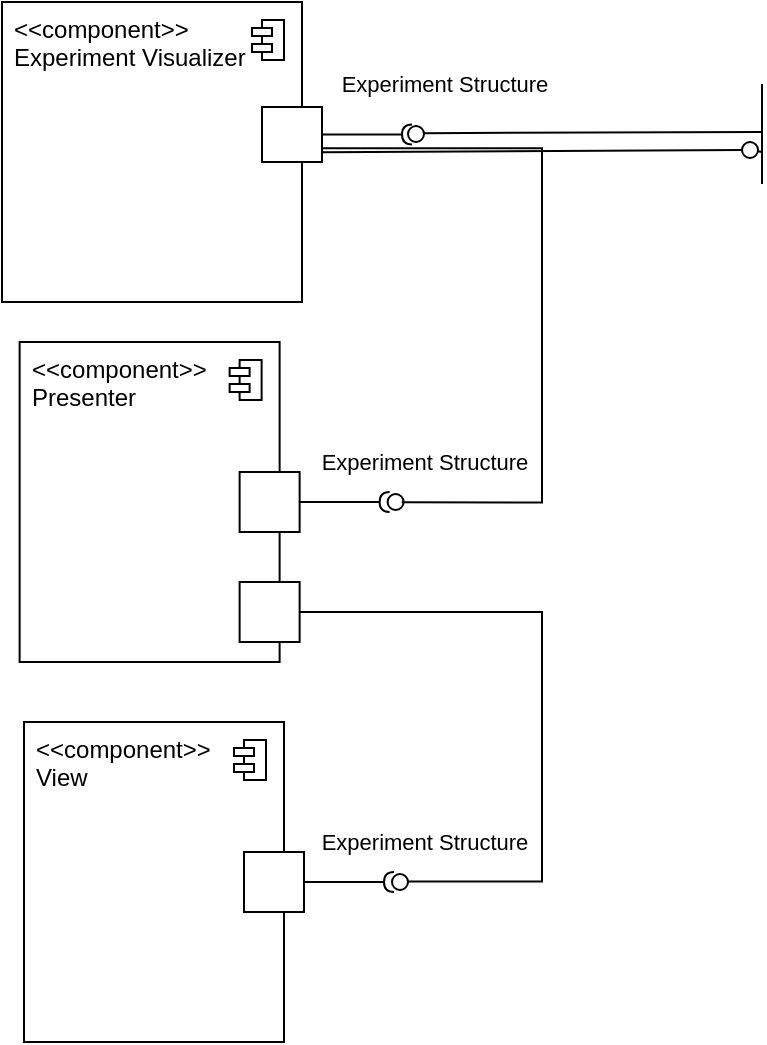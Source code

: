 <mxfile version="25.0.3">
  <diagram name="Page-1" id="0cKnVn1PYtLxyxh_lPfE">
    <mxGraphModel grid="1" page="1" gridSize="10" guides="1" tooltips="1" connect="1" arrows="1" fold="1" pageScale="1" pageWidth="850" pageHeight="1100" math="0" shadow="0">
      <root>
        <mxCell id="0" />
        <mxCell id="1" parent="0" />
        <mxCell id="SOnrV4061b4MXjzR0gde-4" value="&#xa;" style="fontStyle=1;align=center;verticalAlign=top;childLayout=stackLayout;horizontal=1;horizontalStack=0;resizeParent=1;resizeParentMax=0;resizeLast=0;marginBottom=0;container=0;" vertex="1" parent="1">
          <mxGeometry x="-791.19" y="-900" width="130" height="160" as="geometry" />
        </mxCell>
        <mxCell id="SOnrV4061b4MXjzR0gde-5" value="" style="html=1;rounded=0;" vertex="1" parent="1">
          <mxGeometry x="-681.19" y="-835" width="30" height="30" as="geometry" />
        </mxCell>
        <mxCell id="SOnrV4061b4MXjzR0gde-6" value="" style="endArrow=none;html=1;rounded=0;align=center;verticalAlign=top;endFill=0;labelBackgroundColor=none;endSize=2;" edge="1" parent="1" source="SOnrV4061b4MXjzR0gde-5" target="SOnrV4061b4MXjzR0gde-8">
          <mxGeometry relative="1" as="geometry" />
        </mxCell>
        <mxCell id="SOnrV4061b4MXjzR0gde-8" value="" style="shape=requiredInterface;html=1;fontSize=11;align=center;fillColor=none;points=[];aspect=fixed;resizable=0;verticalAlign=bottom;labelPosition=center;verticalLabelPosition=top;flipH=1;" vertex="1" parent="1">
          <mxGeometry x="-611.19" y="-825" width="5" height="10" as="geometry" />
        </mxCell>
        <mxCell id="SOnrV4061b4MXjzR0gde-14" value="&amp;lt;&amp;lt;component&amp;gt;&amp;gt;&lt;div&gt;Presenter&lt;/div&gt;" style="html=1;align=left;spacingLeft=4;verticalAlign=top;strokeColor=none;fillColor=none;whiteSpace=wrap;" vertex="1" parent="1">
          <mxGeometry x="-791.19" y="-900" width="130" height="40" as="geometry" />
        </mxCell>
        <mxCell id="SOnrV4061b4MXjzR0gde-15" value="" style="shape=module;jettyWidth=10;jettyHeight=4;" vertex="1" parent="SOnrV4061b4MXjzR0gde-14">
          <mxGeometry x="1" width="16" height="20" relative="1" as="geometry">
            <mxPoint x="-25" y="9" as="offset" />
          </mxGeometry>
        </mxCell>
        <mxCell id="SOnrV4061b4MXjzR0gde-34" value="" style="ellipse;html=1;fontSize=11;align=center;fillColor=none;points=[];aspect=fixed;resizable=0;verticalAlign=bottom;labelPosition=center;verticalLabelPosition=top;flipH=1;" vertex="1" parent="1">
          <mxGeometry x="-607.19" y="-824" width="8" height="8" as="geometry" />
        </mxCell>
        <mxCell id="SOnrV4061b4MXjzR0gde-57" value="" style="group" connectable="0" vertex="1" parent="1">
          <mxGeometry x="-800" y="-1070" width="209.619" height="150" as="geometry" />
        </mxCell>
        <mxCell id="SOnrV4061b4MXjzR0gde-58" value="&#xa;" style="fontStyle=1;align=center;verticalAlign=top;childLayout=stackLayout;horizontal=1;horizontalStack=0;resizeParent=1;resizeParentMax=0;resizeLast=0;marginBottom=0;container=0;" vertex="1" parent="SOnrV4061b4MXjzR0gde-57">
          <mxGeometry width="150" height="150" as="geometry" />
        </mxCell>
        <mxCell id="SOnrV4061b4MXjzR0gde-59" value="&amp;lt;&amp;lt;component&amp;gt;&amp;gt;&lt;div&gt;Experiment Visualizer&lt;/div&gt;" style="html=1;align=left;spacingLeft=4;verticalAlign=top;strokeColor=none;fillColor=none;whiteSpace=wrap;" vertex="1" parent="SOnrV4061b4MXjzR0gde-57">
          <mxGeometry width="150" height="37.5" as="geometry" />
        </mxCell>
        <mxCell id="SOnrV4061b4MXjzR0gde-60" value="" style="shape=module;jettyWidth=10;jettyHeight=4;" vertex="1" parent="SOnrV4061b4MXjzR0gde-59">
          <mxGeometry x="1" width="16" height="20" relative="1" as="geometry">
            <mxPoint x="-25" y="9" as="offset" />
          </mxGeometry>
        </mxCell>
        <mxCell id="SOnrV4061b4MXjzR0gde-61" value="" style="html=1;rounded=0;" vertex="1" parent="SOnrV4061b4MXjzR0gde-57">
          <mxGeometry x="130" y="52.5" width="30" height="27.5" as="geometry" />
        </mxCell>
        <mxCell id="SOnrV4061b4MXjzR0gde-62" value="" style="endArrow=none;html=1;rounded=0;align=center;verticalAlign=top;endFill=0;labelBackgroundColor=none;endSize=2;" edge="1" parent="SOnrV4061b4MXjzR0gde-57" source="SOnrV4061b4MXjzR0gde-61" target="SOnrV4061b4MXjzR0gde-64">
          <mxGeometry relative="1" as="geometry">
            <mxPoint x="160" y="65.34" as="sourcePoint" />
          </mxGeometry>
        </mxCell>
        <mxCell id="SOnrV4061b4MXjzR0gde-63" value="Experiment Structure" style="edgeLabel;html=1;align=center;verticalAlign=middle;resizable=0;points=[];" connectable="0" vertex="1" parent="SOnrV4061b4MXjzR0gde-62">
          <mxGeometry x="-0.13" relative="1" as="geometry">
            <mxPoint x="43" y="-26" as="offset" />
          </mxGeometry>
        </mxCell>
        <mxCell id="SOnrV4061b4MXjzR0gde-64" value="" style="shape=requiredInterface;html=1;fontSize=11;align=center;fillColor=none;points=[];aspect=fixed;resizable=0;verticalAlign=bottom;labelPosition=center;verticalLabelPosition=top;flipH=1;" vertex="1" parent="SOnrV4061b4MXjzR0gde-57">
          <mxGeometry x="200" y="61.25" width="5" height="10" as="geometry" />
        </mxCell>
        <mxCell id="SOnrV4061b4MXjzR0gde-65" value="" style="ellipse;html=1;fontSize=11;align=center;fillColor=none;points=[];aspect=fixed;resizable=0;verticalAlign=bottom;labelPosition=center;verticalLabelPosition=top;flipH=1;" vertex="1" parent="1">
          <mxGeometry x="-597" y="-1008" width="8" height="8" as="geometry" />
        </mxCell>
        <mxCell id="SOnrV4061b4MXjzR0gde-68" value="" style="endArrow=none;html=1;rounded=0;" edge="1" parent="1">
          <mxGeometry width="50" height="50" relative="1" as="geometry">
            <mxPoint x="-589" y="-1004.43" as="sourcePoint" />
            <mxPoint x="-420" y="-1005" as="targetPoint" />
          </mxGeometry>
        </mxCell>
        <mxCell id="SOnrV4061b4MXjzR0gde-70" value="&#xa;" style="fontStyle=1;align=center;verticalAlign=top;childLayout=stackLayout;horizontal=1;horizontalStack=0;resizeParent=1;resizeParentMax=0;resizeLast=0;marginBottom=0;container=0;" vertex="1" parent="1">
          <mxGeometry x="-789" y="-710" width="130" height="160" as="geometry" />
        </mxCell>
        <mxCell id="SOnrV4061b4MXjzR0gde-71" value="" style="html=1;rounded=0;" vertex="1" parent="1">
          <mxGeometry x="-679" y="-645" width="30" height="30" as="geometry" />
        </mxCell>
        <mxCell id="SOnrV4061b4MXjzR0gde-72" value="" style="endArrow=none;html=1;rounded=0;align=center;verticalAlign=top;endFill=0;labelBackgroundColor=none;endSize=2;" edge="1" parent="1" source="SOnrV4061b4MXjzR0gde-71" target="SOnrV4061b4MXjzR0gde-74">
          <mxGeometry relative="1" as="geometry" />
        </mxCell>
        <mxCell id="SOnrV4061b4MXjzR0gde-74" value="" style="shape=requiredInterface;html=1;fontSize=11;align=center;fillColor=none;points=[];aspect=fixed;resizable=0;verticalAlign=bottom;labelPosition=center;verticalLabelPosition=top;flipH=1;" vertex="1" parent="1">
          <mxGeometry x="-609" y="-635" width="5" height="10" as="geometry" />
        </mxCell>
        <mxCell id="SOnrV4061b4MXjzR0gde-75" value="&amp;lt;&amp;lt;component&amp;gt;&amp;gt;&lt;div&gt;View&lt;/div&gt;" style="html=1;align=left;spacingLeft=4;verticalAlign=top;strokeColor=none;fillColor=none;whiteSpace=wrap;" vertex="1" parent="1">
          <mxGeometry x="-789" y="-710" width="130" height="40" as="geometry" />
        </mxCell>
        <mxCell id="SOnrV4061b4MXjzR0gde-76" value="" style="shape=module;jettyWidth=10;jettyHeight=4;" vertex="1" parent="SOnrV4061b4MXjzR0gde-75">
          <mxGeometry x="1" width="16" height="20" relative="1" as="geometry">
            <mxPoint x="-25" y="9" as="offset" />
          </mxGeometry>
        </mxCell>
        <mxCell id="SOnrV4061b4MXjzR0gde-77" value="" style="ellipse;html=1;fontSize=11;align=center;fillColor=none;points=[];aspect=fixed;resizable=0;verticalAlign=bottom;labelPosition=center;verticalLabelPosition=top;flipH=1;" vertex="1" parent="1">
          <mxGeometry x="-605" y="-634" width="8" height="8" as="geometry" />
        </mxCell>
        <mxCell id="SOnrV4061b4MXjzR0gde-78" value="" style="endArrow=none;html=1;rounded=0;" edge="1" parent="1">
          <mxGeometry width="50" height="50" relative="1" as="geometry">
            <mxPoint x="-420" y="-979" as="sourcePoint" />
            <mxPoint x="-420" y="-1029" as="targetPoint" />
          </mxGeometry>
        </mxCell>
        <mxCell id="SOnrV4061b4MXjzR0gde-81" style="edgeStyle=orthogonalEdgeStyle;rounded=0;orthogonalLoop=1;jettySize=auto;html=1;exitX=1;exitY=0.75;exitDx=0;exitDy=0;entryX=0.118;entryY=0.522;entryDx=0;entryDy=0;entryPerimeter=0;endArrow=none;endFill=0;" edge="1" parent="1" source="SOnrV4061b4MXjzR0gde-61" target="SOnrV4061b4MXjzR0gde-34">
          <mxGeometry relative="1" as="geometry">
            <Array as="points">
              <mxPoint x="-530" y="-997" />
              <mxPoint x="-530" y="-820" />
            </Array>
          </mxGeometry>
        </mxCell>
        <mxCell id="SOnrV4061b4MXjzR0gde-82" value="Experiment Structure" style="edgeLabel;html=1;align=center;verticalAlign=middle;resizable=0;points=[];" connectable="0" vertex="1" parent="1">
          <mxGeometry x="-588.999" y="-840" as="geometry" />
        </mxCell>
        <mxCell id="SOnrV4061b4MXjzR0gde-83" value="" style="endArrow=none;html=1;rounded=0;" edge="1" parent="1" source="SOnrV4061b4MXjzR0gde-84">
          <mxGeometry width="50" height="50" relative="1" as="geometry">
            <mxPoint x="-640" y="-994.86" as="sourcePoint" />
            <mxPoint x="-420" y="-995" as="targetPoint" />
          </mxGeometry>
        </mxCell>
        <mxCell id="SOnrV4061b4MXjzR0gde-85" value="" style="endArrow=none;html=1;rounded=0;" edge="1" parent="1" target="SOnrV4061b4MXjzR0gde-84">
          <mxGeometry width="50" height="50" relative="1" as="geometry">
            <mxPoint x="-640" y="-994.86" as="sourcePoint" />
            <mxPoint x="-420" y="-995" as="targetPoint" />
          </mxGeometry>
        </mxCell>
        <mxCell id="SOnrV4061b4MXjzR0gde-84" value="" style="ellipse;html=1;fontSize=11;align=center;fillColor=none;points=[];aspect=fixed;resizable=0;verticalAlign=bottom;labelPosition=center;verticalLabelPosition=top;flipH=1;" vertex="1" parent="1">
          <mxGeometry x="-430" y="-1000" width="8" height="8" as="geometry" />
        </mxCell>
        <mxCell id="SOnrV4061b4MXjzR0gde-86" value="" style="html=1;rounded=0;" vertex="1" parent="1">
          <mxGeometry x="-681.19" y="-780" width="30" height="30" as="geometry" />
        </mxCell>
        <mxCell id="SOnrV4061b4MXjzR0gde-88" style="edgeStyle=orthogonalEdgeStyle;rounded=0;orthogonalLoop=1;jettySize=auto;html=1;exitX=1;exitY=0.5;exitDx=0;exitDy=0;entryX=0.065;entryY=0.467;entryDx=0;entryDy=0;entryPerimeter=0;endArrow=none;endFill=0;" edge="1" parent="1" source="SOnrV4061b4MXjzR0gde-86" target="SOnrV4061b4MXjzR0gde-77">
          <mxGeometry relative="1" as="geometry">
            <Array as="points">
              <mxPoint x="-530" y="-765" />
              <mxPoint x="-530" y="-630" />
            </Array>
          </mxGeometry>
        </mxCell>
        <mxCell id="SOnrV4061b4MXjzR0gde-89" value="Experiment Structure" style="edgeLabel;html=1;align=center;verticalAlign=middle;resizable=0;points=[];" connectable="0" vertex="1" parent="1">
          <mxGeometry x="-588.999" y="-650" as="geometry" />
        </mxCell>
      </root>
    </mxGraphModel>
  </diagram>
</mxfile>
